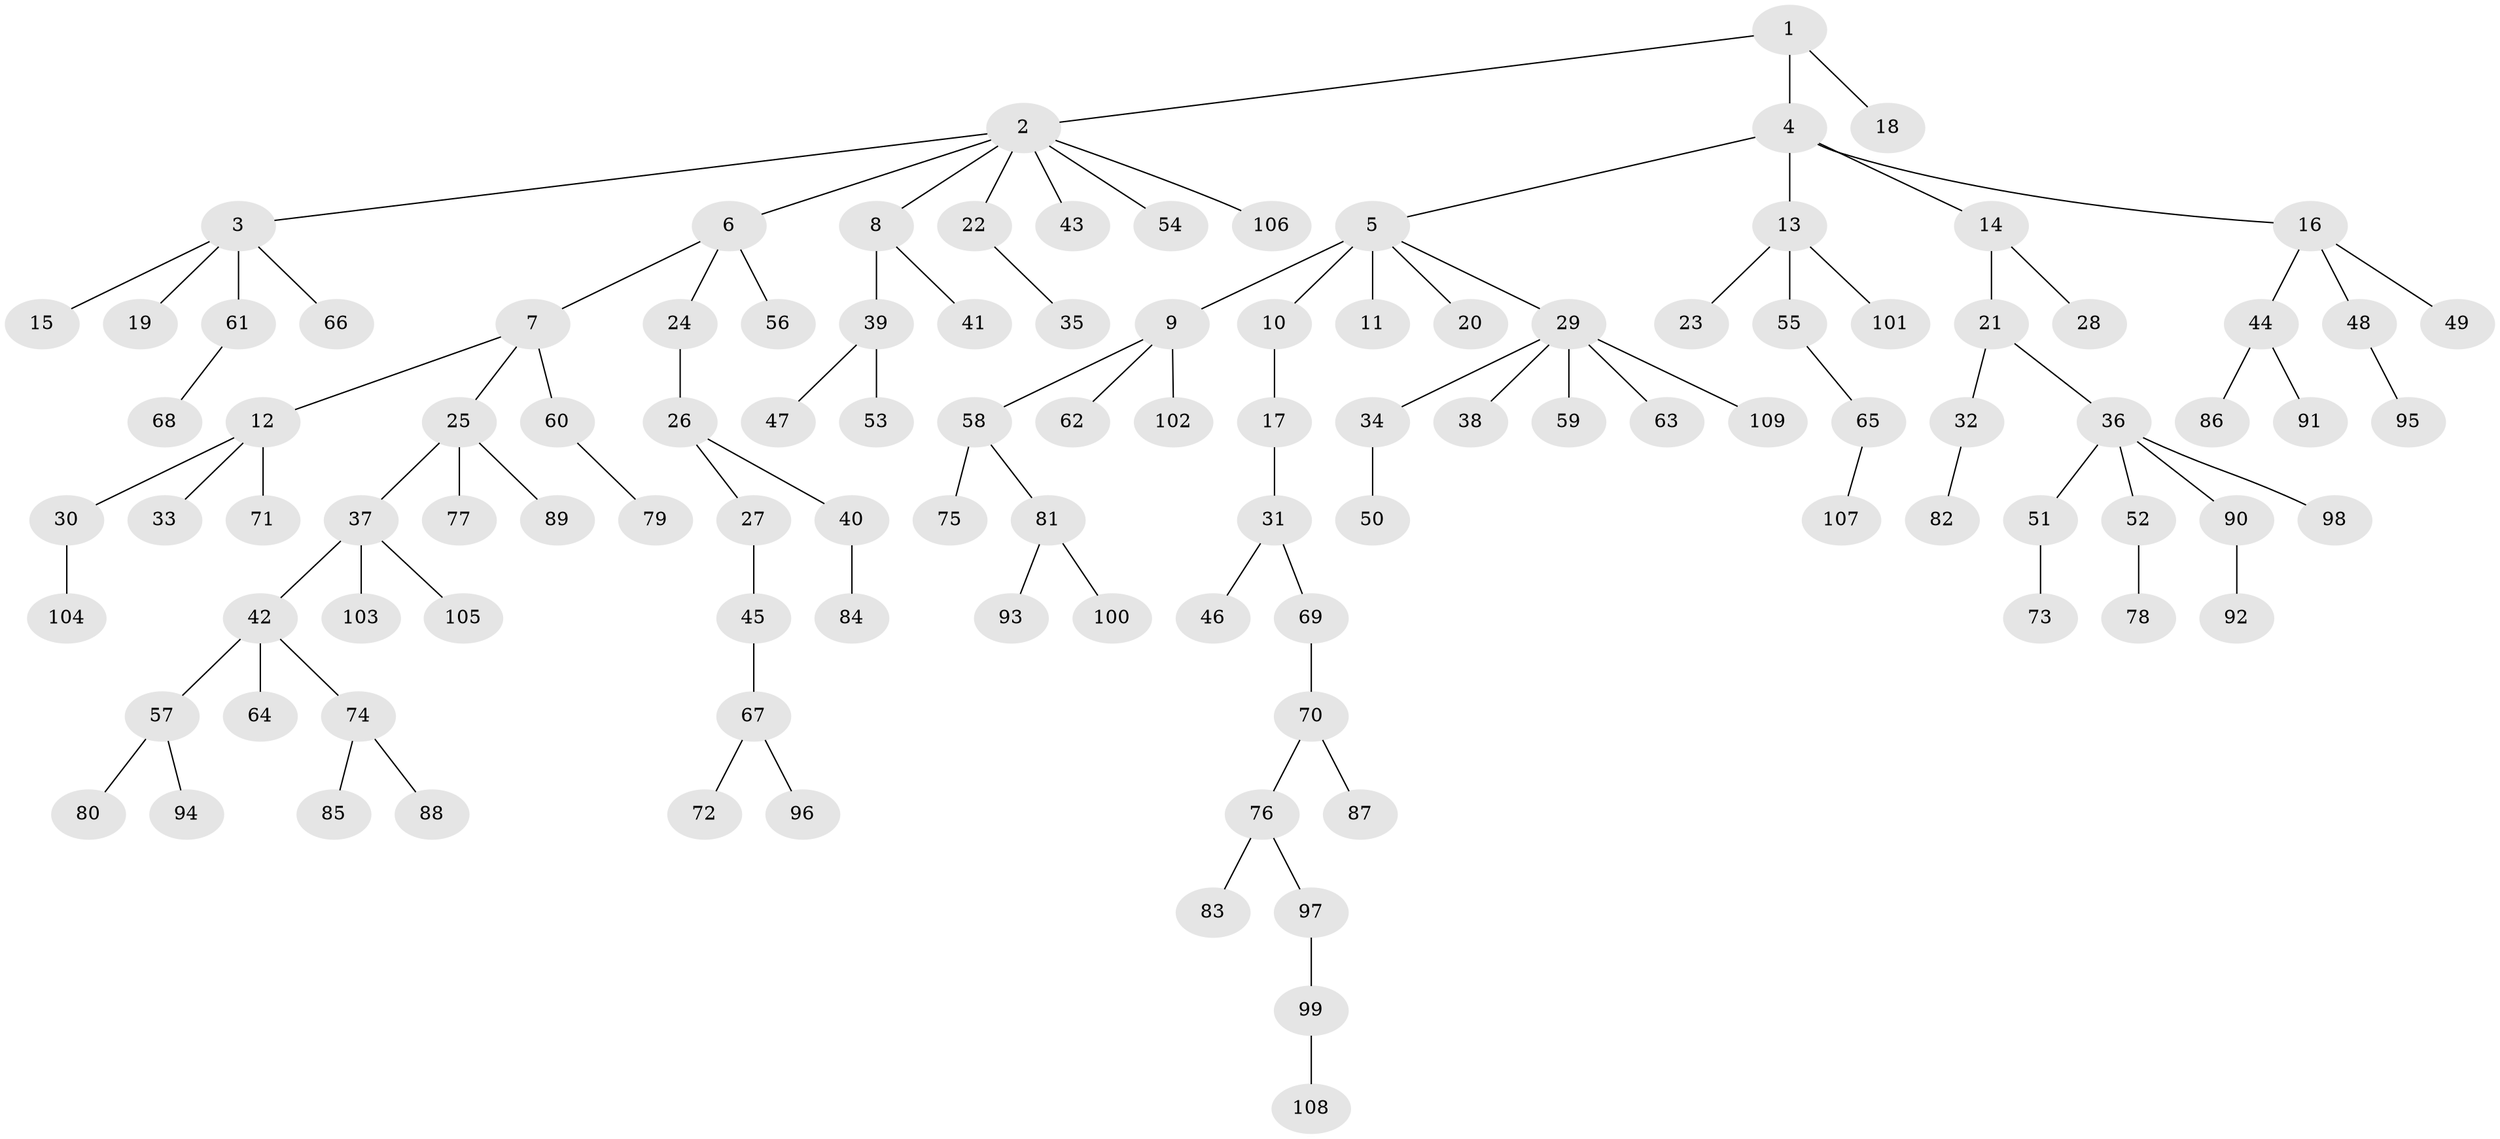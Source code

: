 // coarse degree distribution, {2: 0.24, 10: 0.013333333333333334, 4: 0.05333333333333334, 6: 0.02666666666666667, 5: 0.02666666666666667, 3: 0.10666666666666667, 1: 0.5333333333333333}
// Generated by graph-tools (version 1.1) at 2025/52/02/27/25 19:52:11]
// undirected, 109 vertices, 108 edges
graph export_dot {
graph [start="1"]
  node [color=gray90,style=filled];
  1;
  2;
  3;
  4;
  5;
  6;
  7;
  8;
  9;
  10;
  11;
  12;
  13;
  14;
  15;
  16;
  17;
  18;
  19;
  20;
  21;
  22;
  23;
  24;
  25;
  26;
  27;
  28;
  29;
  30;
  31;
  32;
  33;
  34;
  35;
  36;
  37;
  38;
  39;
  40;
  41;
  42;
  43;
  44;
  45;
  46;
  47;
  48;
  49;
  50;
  51;
  52;
  53;
  54;
  55;
  56;
  57;
  58;
  59;
  60;
  61;
  62;
  63;
  64;
  65;
  66;
  67;
  68;
  69;
  70;
  71;
  72;
  73;
  74;
  75;
  76;
  77;
  78;
  79;
  80;
  81;
  82;
  83;
  84;
  85;
  86;
  87;
  88;
  89;
  90;
  91;
  92;
  93;
  94;
  95;
  96;
  97;
  98;
  99;
  100;
  101;
  102;
  103;
  104;
  105;
  106;
  107;
  108;
  109;
  1 -- 2;
  1 -- 4;
  1 -- 18;
  2 -- 3;
  2 -- 6;
  2 -- 8;
  2 -- 22;
  2 -- 43;
  2 -- 54;
  2 -- 106;
  3 -- 15;
  3 -- 19;
  3 -- 61;
  3 -- 66;
  4 -- 5;
  4 -- 13;
  4 -- 14;
  4 -- 16;
  5 -- 9;
  5 -- 10;
  5 -- 11;
  5 -- 20;
  5 -- 29;
  6 -- 7;
  6 -- 24;
  6 -- 56;
  7 -- 12;
  7 -- 25;
  7 -- 60;
  8 -- 39;
  8 -- 41;
  9 -- 58;
  9 -- 62;
  9 -- 102;
  10 -- 17;
  12 -- 30;
  12 -- 33;
  12 -- 71;
  13 -- 23;
  13 -- 55;
  13 -- 101;
  14 -- 21;
  14 -- 28;
  16 -- 44;
  16 -- 48;
  16 -- 49;
  17 -- 31;
  21 -- 32;
  21 -- 36;
  22 -- 35;
  24 -- 26;
  25 -- 37;
  25 -- 77;
  25 -- 89;
  26 -- 27;
  26 -- 40;
  27 -- 45;
  29 -- 34;
  29 -- 38;
  29 -- 59;
  29 -- 63;
  29 -- 109;
  30 -- 104;
  31 -- 46;
  31 -- 69;
  32 -- 82;
  34 -- 50;
  36 -- 51;
  36 -- 52;
  36 -- 90;
  36 -- 98;
  37 -- 42;
  37 -- 103;
  37 -- 105;
  39 -- 47;
  39 -- 53;
  40 -- 84;
  42 -- 57;
  42 -- 64;
  42 -- 74;
  44 -- 86;
  44 -- 91;
  45 -- 67;
  48 -- 95;
  51 -- 73;
  52 -- 78;
  55 -- 65;
  57 -- 80;
  57 -- 94;
  58 -- 75;
  58 -- 81;
  60 -- 79;
  61 -- 68;
  65 -- 107;
  67 -- 72;
  67 -- 96;
  69 -- 70;
  70 -- 76;
  70 -- 87;
  74 -- 85;
  74 -- 88;
  76 -- 83;
  76 -- 97;
  81 -- 93;
  81 -- 100;
  90 -- 92;
  97 -- 99;
  99 -- 108;
}
